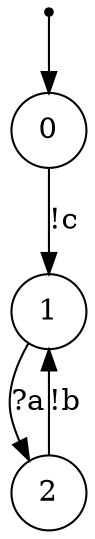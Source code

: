 digraph {
 node [shape=point] ENTRY
 node [shape=circle]
 ENTRY -> 0
0 -> 1 [label="!c"]
1 -> 2 [label="?a"]
2 -> 1 [label="!b"]
}